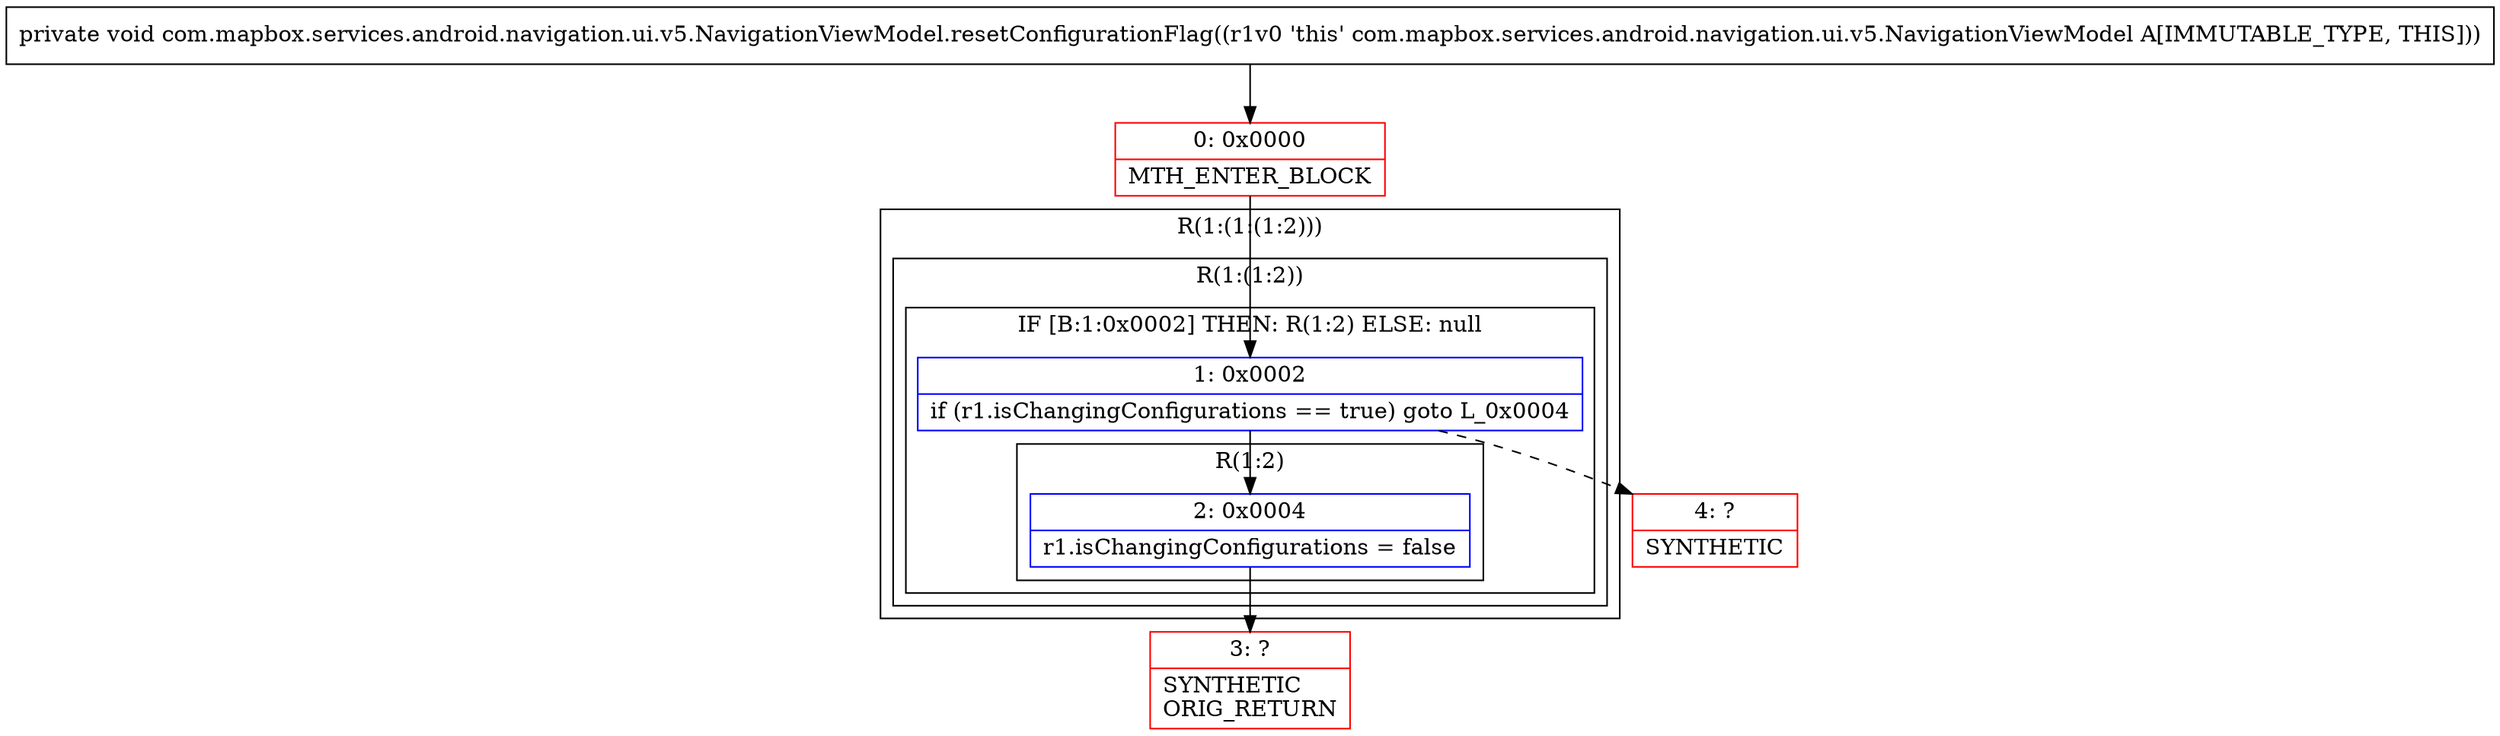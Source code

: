digraph "CFG forcom.mapbox.services.android.navigation.ui.v5.NavigationViewModel.resetConfigurationFlag()V" {
subgraph cluster_Region_1805028635 {
label = "R(1:(1:(1:2)))";
node [shape=record,color=blue];
subgraph cluster_Region_368095593 {
label = "R(1:(1:2))";
node [shape=record,color=blue];
subgraph cluster_IfRegion_162016022 {
label = "IF [B:1:0x0002] THEN: R(1:2) ELSE: null";
node [shape=record,color=blue];
Node_1 [shape=record,label="{1\:\ 0x0002|if (r1.isChangingConfigurations == true) goto L_0x0004\l}"];
subgraph cluster_Region_233349654 {
label = "R(1:2)";
node [shape=record,color=blue];
Node_2 [shape=record,label="{2\:\ 0x0004|r1.isChangingConfigurations = false\l}"];
}
}
}
}
Node_0 [shape=record,color=red,label="{0\:\ 0x0000|MTH_ENTER_BLOCK\l}"];
Node_3 [shape=record,color=red,label="{3\:\ ?|SYNTHETIC\lORIG_RETURN\l}"];
Node_4 [shape=record,color=red,label="{4\:\ ?|SYNTHETIC\l}"];
MethodNode[shape=record,label="{private void com.mapbox.services.android.navigation.ui.v5.NavigationViewModel.resetConfigurationFlag((r1v0 'this' com.mapbox.services.android.navigation.ui.v5.NavigationViewModel A[IMMUTABLE_TYPE, THIS])) }"];
MethodNode -> Node_0;
Node_1 -> Node_2;
Node_1 -> Node_4[style=dashed];
Node_2 -> Node_3;
Node_0 -> Node_1;
}

